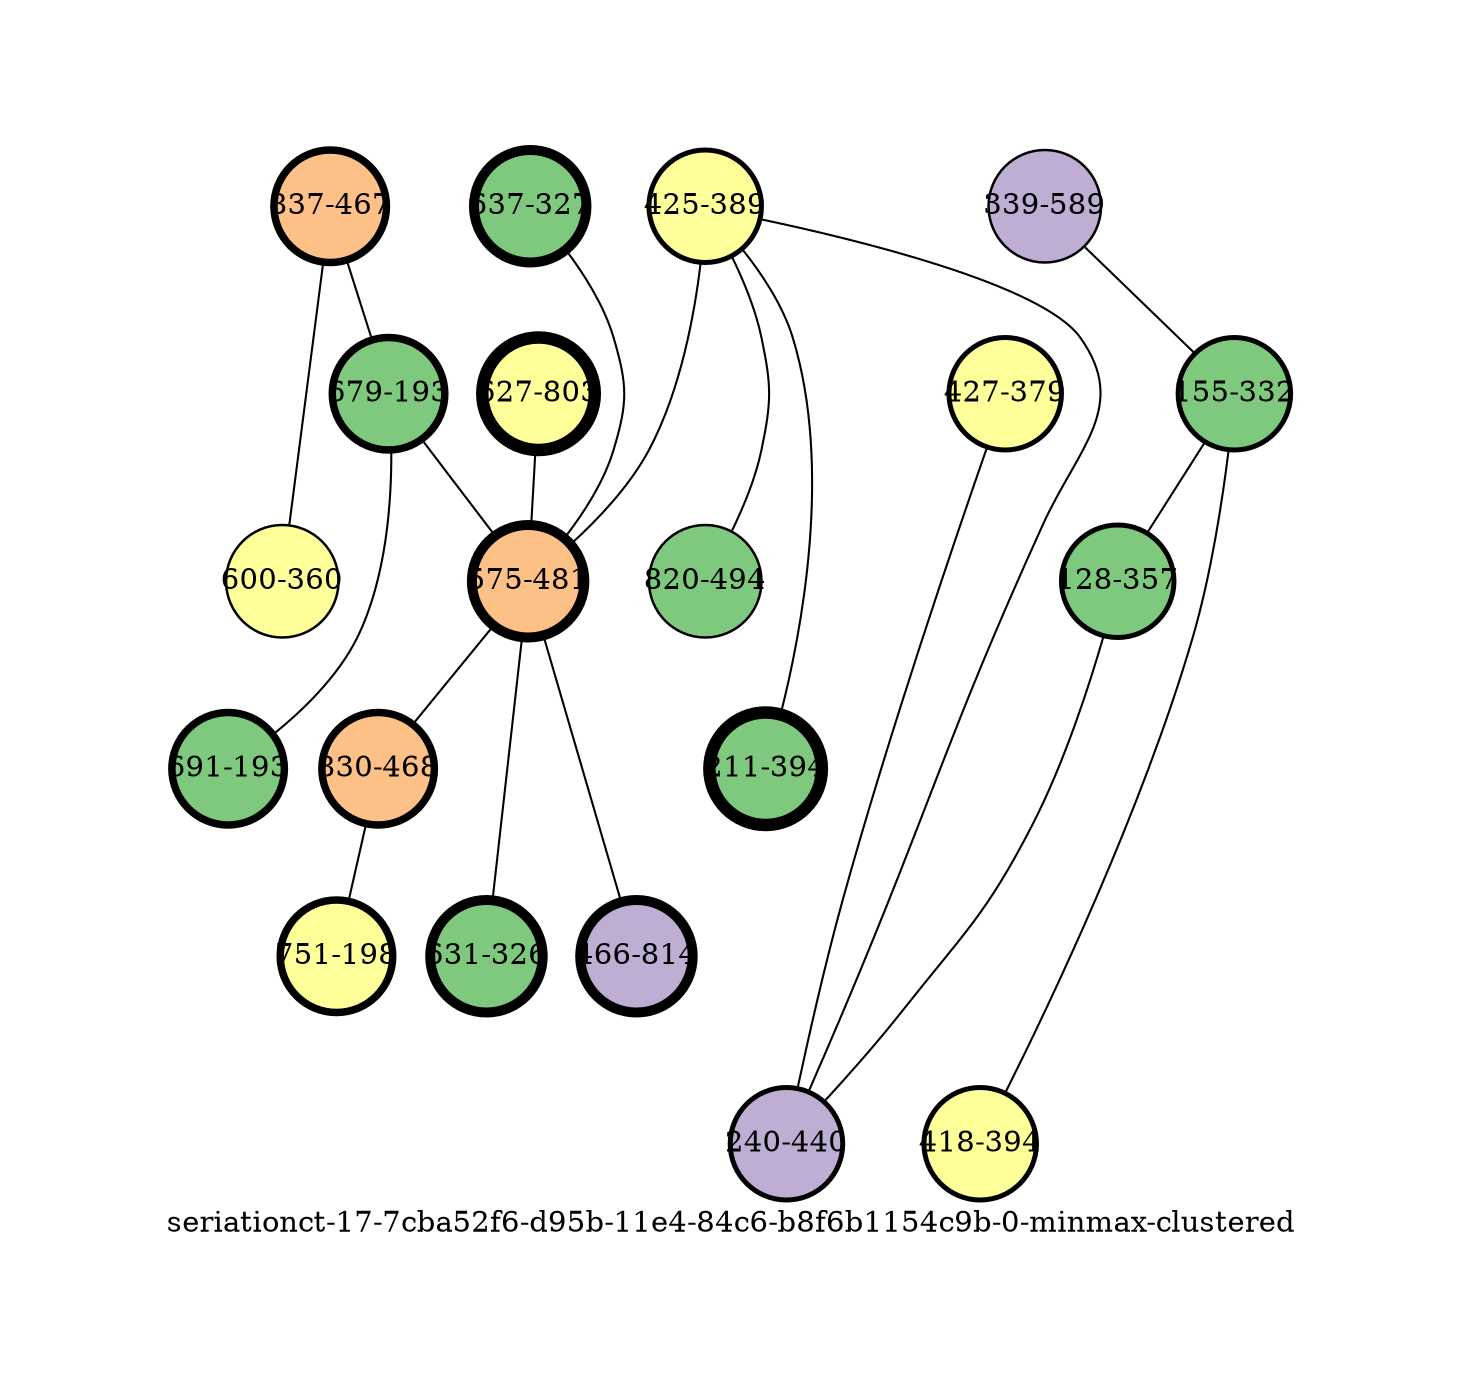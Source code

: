 strict graph "seriationct-17-7cba52f6-d95b-11e4-84c6-b8f6b1154c9b-0-minmax-clustered" {
labelloc=b;
ratio=auto;
pad="1.0";
label="seriationct-17-7cba52f6-d95b-11e4-84c6-b8f6b1154c9b-0-minmax-clustered";
node [width="0.75", style=filled, fixedsize=true, height="0.75", shape=circle, label=""];
0 [xCoordinate="467.0", appears_in_slice=3, yCoordinate="837.0", colorscheme=accent5, short_label="837-467", label="837-467", cluster_id=2, fillcolor=3, size="500.0", id=4, penwidth="3.6"];
1 [xCoordinate="589.0", appears_in_slice=1, yCoordinate="339.0", colorscheme=accent5, short_label="339-589", label="339-589", cluster_id=1, fillcolor=2, size="500.0", id=0, penwidth="1.2"];
2 [xCoordinate="327.0", appears_in_slice=4, yCoordinate="637.0", colorscheme=accent5, short_label="637-327", label="637-327", cluster_id=0, fillcolor=1, size="500.0", id=2, penwidth="4.8"];
3 [xCoordinate="803.0", appears_in_slice=5, yCoordinate="627.0", colorscheme=accent5, short_label="627-803", label="627-803", cluster_id=3, fillcolor=4, size="500.0", id=3, penwidth="6.0"];
4 [xCoordinate="332.0", appears_in_slice=2, yCoordinate="155.0", colorscheme=accent5, short_label="155-332", label="155-332", cluster_id=0, fillcolor=1, size="500.0", id=12, penwidth="2.4"];
5 [xCoordinate="379.0", appears_in_slice=2, yCoordinate="427.0", colorscheme=accent5, short_label="427-379", label="427-379", cluster_id=3, fillcolor=4, size="500.0", id=5, penwidth="2.4"];
6 [xCoordinate="193.0", appears_in_slice=3, yCoordinate="679.0", colorscheme=accent5, short_label="679-193", label="679-193", cluster_id=0, fillcolor=1, size="500.0", id=6, penwidth="3.6"];
7 [xCoordinate="357.0", appears_in_slice=2, yCoordinate="128.0", colorscheme=accent5, short_label="128-357", label="128-357", cluster_id=0, fillcolor=1, size="500.0", id=7, penwidth="2.4"];
8 [xCoordinate="389.0", appears_in_slice=2, yCoordinate="425.0", colorscheme=accent5, short_label="425-389", label="425-389", cluster_id=3, fillcolor=4, size="500.0", id=8, penwidth="2.4"];
9 [xCoordinate="394.0", appears_in_slice=2, yCoordinate="418.0", colorscheme=accent5, short_label="418-394", label="418-394", cluster_id=3, fillcolor=4, size="500.0", id=9, penwidth="2.4"];
10 [xCoordinate="481.0", appears_in_slice=4, yCoordinate="575.0", colorscheme=accent5, short_label="575-481", label="575-481", cluster_id=2, fillcolor=3, size="500.0", id=10, penwidth="4.8"];
11 [xCoordinate="468.0", appears_in_slice=3, yCoordinate="830.0", colorscheme=accent5, short_label="830-468", label="830-468", cluster_id=2, fillcolor=3, size="500.0", id=11, penwidth="3.6"];
12 [xCoordinate="360.0", appears_in_slice=1, yCoordinate="600.0", colorscheme=accent5, short_label="600-360", label="600-360", cluster_id=3, fillcolor=4, size="500.0", id=13, penwidth="1.2"];
13 [xCoordinate="326.0", appears_in_slice=4, yCoordinate="631.0", colorscheme=accent5, short_label="631-326", label="631-326", cluster_id=0, fillcolor=1, size="500.0", id=1, penwidth="4.8"];
14 [xCoordinate="440.0", appears_in_slice=2, yCoordinate="240.0", colorscheme=accent5, short_label="240-440", label="240-440", cluster_id=1, fillcolor=2, size="500.0", id=14, penwidth="2.4"];
15 [xCoordinate="494.0", appears_in_slice=1, yCoordinate="820.0", colorscheme=accent5, short_label="820-494", label="820-494", cluster_id=0, fillcolor=1, size="500.0", id=15, penwidth="1.2"];
16 [xCoordinate="198.0", appears_in_slice=3, yCoordinate="751.0", colorscheme=accent5, short_label="751-198", label="751-198", cluster_id=3, fillcolor=4, size="500.0", id=16, penwidth="3.6"];
17 [xCoordinate="193.0", appears_in_slice=3, yCoordinate="691.0", colorscheme=accent5, short_label="691-193", label="691-193", cluster_id=0, fillcolor=1, size="500.0", id=17, penwidth="3.6"];
18 [xCoordinate="814.0", appears_in_slice=4, yCoordinate="466.0", colorscheme=accent5, short_label="466-814", label="466-814", cluster_id=1, fillcolor=2, size="500.0", id=18, penwidth="4.8"];
19 [xCoordinate="394.0", appears_in_slice=5, yCoordinate="211.0", colorscheme=accent5, short_label="211-394", label="211-394", cluster_id=0, fillcolor=1, size="500.0", id=19, penwidth="6.0"];
0 -- 12  [inverseweight="2.14168609185", weight="0.466921835"];
0 -- 6  [inverseweight="6.07232709447", weight="0.164681510802"];
1 -- 4  [inverseweight="1.53174025329", weight="0.652852203795"];
2 -- 10  [inverseweight="5.69728896336", weight="0.175522078383"];
3 -- 10  [inverseweight="3.3632117919", weight="0.297334828098"];
4 -- 9  [inverseweight="2.58661445115", weight="0.386605742327"];
4 -- 7  [inverseweight="7.7972857694", weight="0.128249756335"];
5 -- 14  [inverseweight="14.8609574569", weight="0.067290415365"];
6 -- 17  [inverseweight="5.75130713309", weight="0.173873517247"];
6 -- 10  [inverseweight="2.44593105601", weight="0.408842267874"];
7 -- 14  [inverseweight="6.13878284423", weight="0.162898741554"];
8 -- 10  [inverseweight="3.1362913729", weight="0.318847926134"];
8 -- 19  [inverseweight="2.81941937217", weight="0.354682957019"];
8 -- 14  [inverseweight="2.41814104027", weight="0.413540808144"];
8 -- 15  [inverseweight="2.01266326129", weight="0.496854103334"];
10 -- 11  [inverseweight="2.17650664775", weight="0.459451847314"];
10 -- 13  [inverseweight="3.39187736061", weight="0.294821980185"];
10 -- 18  [inverseweight="4.0627586917", weight="0.246138172578"];
11 -- 16  [inverseweight="7.83164362096", weight="0.127687117596"];
}
